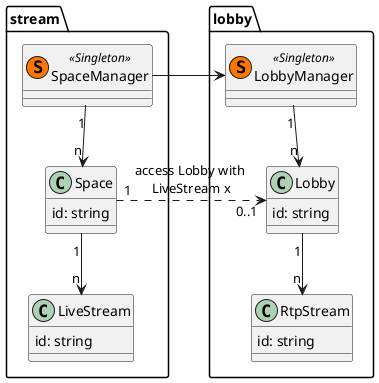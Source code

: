 @startuml
'https://plantuml.com/class-diagram
package stream {
class SpaceManager << (S,#FF7700) Singleton >>
class Space {
    id: string
}
class LiveStream {
    id: string
}

SpaceManager "1" --> "n" Space
Space "1"-->"n" LiveStream
}

package lobby {
class LobbyManager << (S,#FF7700) Singleton >>
class Lobby {
    id: string
}
class RtpStream {
    id: string
}

SpaceManager -> LobbyManager
LobbyManager "1" --> "n" Lobby
Lobby "1" --> "n" RtpStream
}

Space "1".>"0..1" Lobby : access Lobby with \nLiveStream x

@enduml
